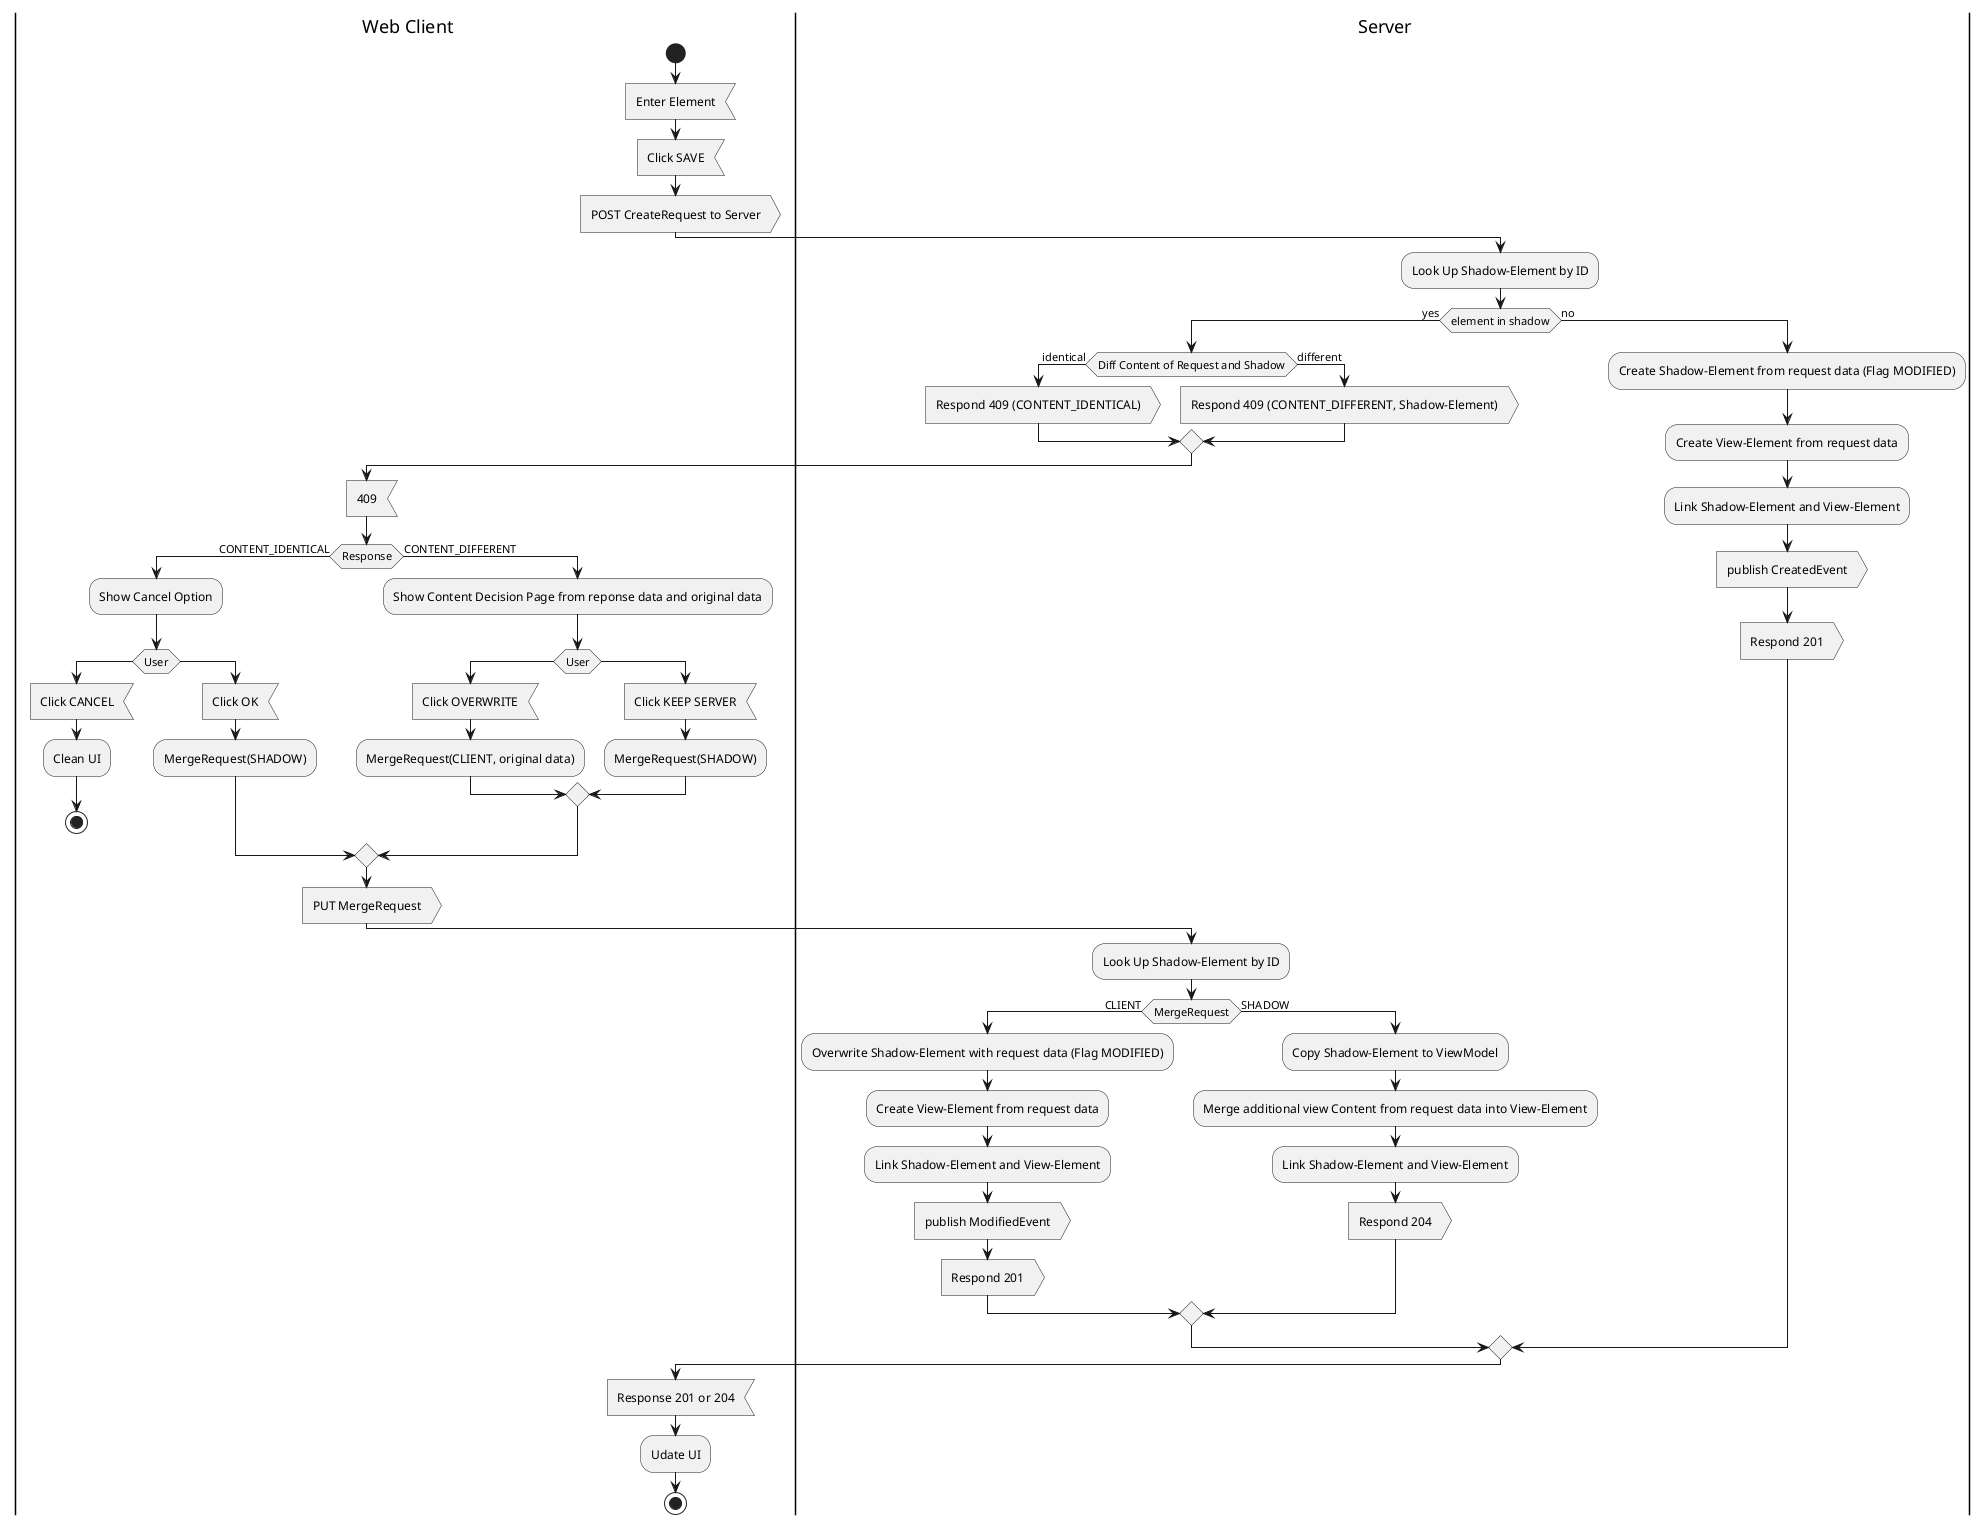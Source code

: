 @startuml
!pragma useVerticalIf on
|c| Web Client
start
:Enter Element; <<input>>
:Click SAVE; <<input>>
:POST CreateRequest to Server; <<output>>
|s| Server
:Look Up Shadow-Element by ID;
if (element in shadow) then (yes)
	if (Diff Content of Request and Shadow) then (identical)
		:Respond 409 (CONTENT_IDENTICAL); <<output>>
	else (different)
		:Respond 409 (CONTENT_DIFFERENT, Shadow-Element); <<output>>
	endif
	|c|
	:409; <<input>>
	if (Response) then (CONTENT_IDENTICAL)
		:Show Cancel Option;
		if (User) then 
			:Click CANCEL;<<input>>
			:Clean UI;
			stop
		else 
			:Click OK; <<input>>
			:MergeRequest(SHADOW);
		endif
	else (CONTENT_DIFFERENT)
		:Show Content Decision Page from reponse data and original data;
		if (User) then 
			:Click OVERWRITE; <<input>>
			:MergeRequest(CLIENT, original data);
		else
			:Click KEEP SERVER; <<input>>
			:MergeRequest(SHADOW);
		endif
		
	endif
	:PUT MergeRequest; <<output>>
	|s|
	:Look Up Shadow-Element by ID;
	if (MergeRequest) then (CLIENT)
		:Overwrite Shadow-Element with request data (Flag MODIFIED);
		:Create View-Element from request data;
		:Link Shadow-Element and View-Element;
		:publish ModifiedEvent; <<output>>
		:Respond 201; <<output>>
	else (SHADOW)		
		:Copy Shadow-Element to ViewModel;
		:Merge additional view Content from request data into View-Element;
		:Link Shadow-Element and View-Element;		
		:Respond 204; <<output>>	
	endif
else (no)
	|s|
	:Create Shadow-Element from request data (Flag MODIFIED);	
	:Create View-Element from request data;
	:Link Shadow-Element and View-Element;
	:publish CreatedEvent; <<output>>
	:Respond 201; <<output>>	
endif
|c|
:Response 201 or 204; <<input>>
:Udate UI;
stop
@enduml